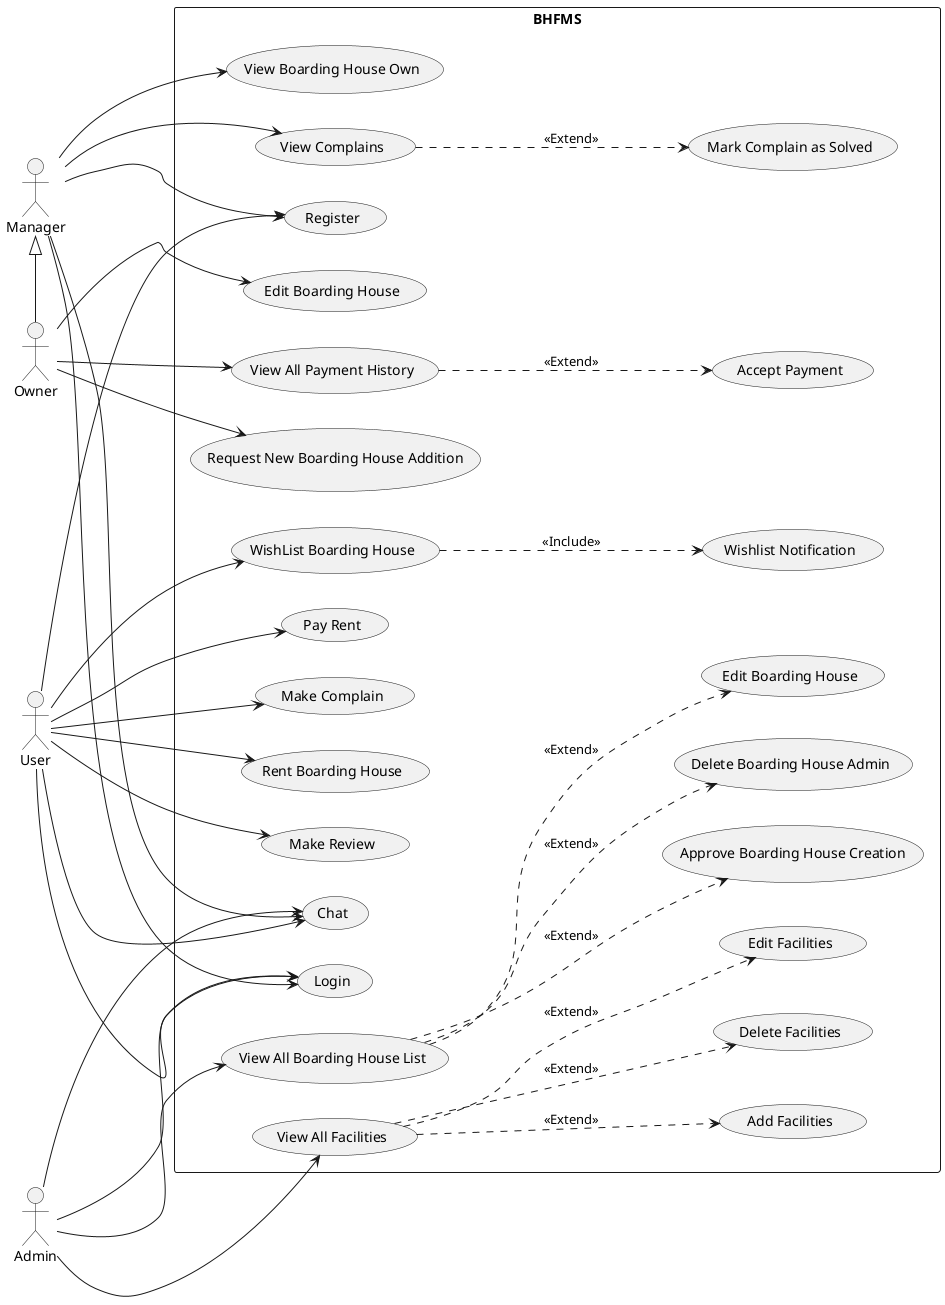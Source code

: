 @startuml
left to right direction

rectangle BHFMS {
    ' General'
    usecase (Chat) as cht
    usecase (Login) as lgn
    usecase (Register) as rgs
    usecase (View Boarding House Own) as view_bh
    
    ' Boarding House Owner'
    usecase (Request New Boarding House Addition) as req_bh
    usecase (Edit Boarding House) as edit_bh
    usecase (View Complains) as view_cmpln
    usecase (Mark Complain as Solved) as rply_cmpln

    ' User'
    usecase (Rent Boarding House) as rent_bh
    usecase (WishList Boarding House) as wish_bh
    usecase (Pay Rent) as rpymnt
    usecase (Make Complain) as cmpln
    usecase (Make Review) as rvw
    usecase (Wishlist Notification) as ntf_wl_bh

    ' Supervisor / Admin'
    usecase (View All Boarding House List) as show_bh_admin
    usecase (Rent Boarding House) as rent_bh
    usecase (Delete Boarding House Admin) as del_bh_admin
    usecase (Edit Boarding House) as edit_bh_admin
    usecase (Approve Boarding House Creation) as aprv_bh_admin

    'Penamaanny slh bikin bingung'
    usecase (View All Facilities) as show_fcl_admin 
    usecase (Delete Facilities) as del_fcl_admin
    usecase (Edit Facilities) as edit_fcl_admin
    usecase (Add Facilities) as aprv_fcl_admin
    usecase (View All Payment History) as view_payment
    usecase (Accept Payment) as accpt_payment
}

actor :Owner: as own
actor :User: as user
actor :Admin: as adm
actor :Manager: as mngr

'Use case blm ad activityny'
own ---> view_payment
view_payment ...> accpt_payment: <<Extend>>
' usecase (Delete Amenities) as del_amnt
' usecase (Edit Amenities) as edit_amnt

' user <|-down- Admin
' user <|-down-Manager
' Manager <-down-Owner


' adm <|-down- user
' adm <|-down- mngr

mngr <|-right- own

mngr ---> view_bh

adm ---> lgn
user ---> lgn
mngr ---> lgn

adm ---> cht
user ---> cht
mngr ---> cht

user ---> rgs
mngr ---> rgs

adm ---> show_bh_admin
adm ---> show_fcl_admin

user ---> rpymnt
user ---> rent_bh
user ---> cmpln
user ---> rvw
user ---> wish_bh
wish_bh ...> ntf_wl_bh: <<Include>>


mngr ---> view_cmpln
view_cmpln ...> rply_cmpln: <<Extend>>
' mngr ---> view_bh

' CRUD Boarding House
' view_bh ...> req_bh: <<Extend>>
' view_bh ...> edit_bh: <<Extend>>
own ---> edit_bh
own ---> req_bh

show_bh_admin ...> del_bh_admin: <<Extend>>
show_bh_admin ...> edit_bh_admin: <<Extend>>
show_bh_admin ...> aprv_bh_admin: <<Extend>>

show_fcl_admin ...> del_fcl_admin: <<Extend>>
show_fcl_admin ...> edit_fcl_admin: <<Extend>>
show_fcl_admin ...> aprv_fcl_admin: <<Extend>>

@enduml